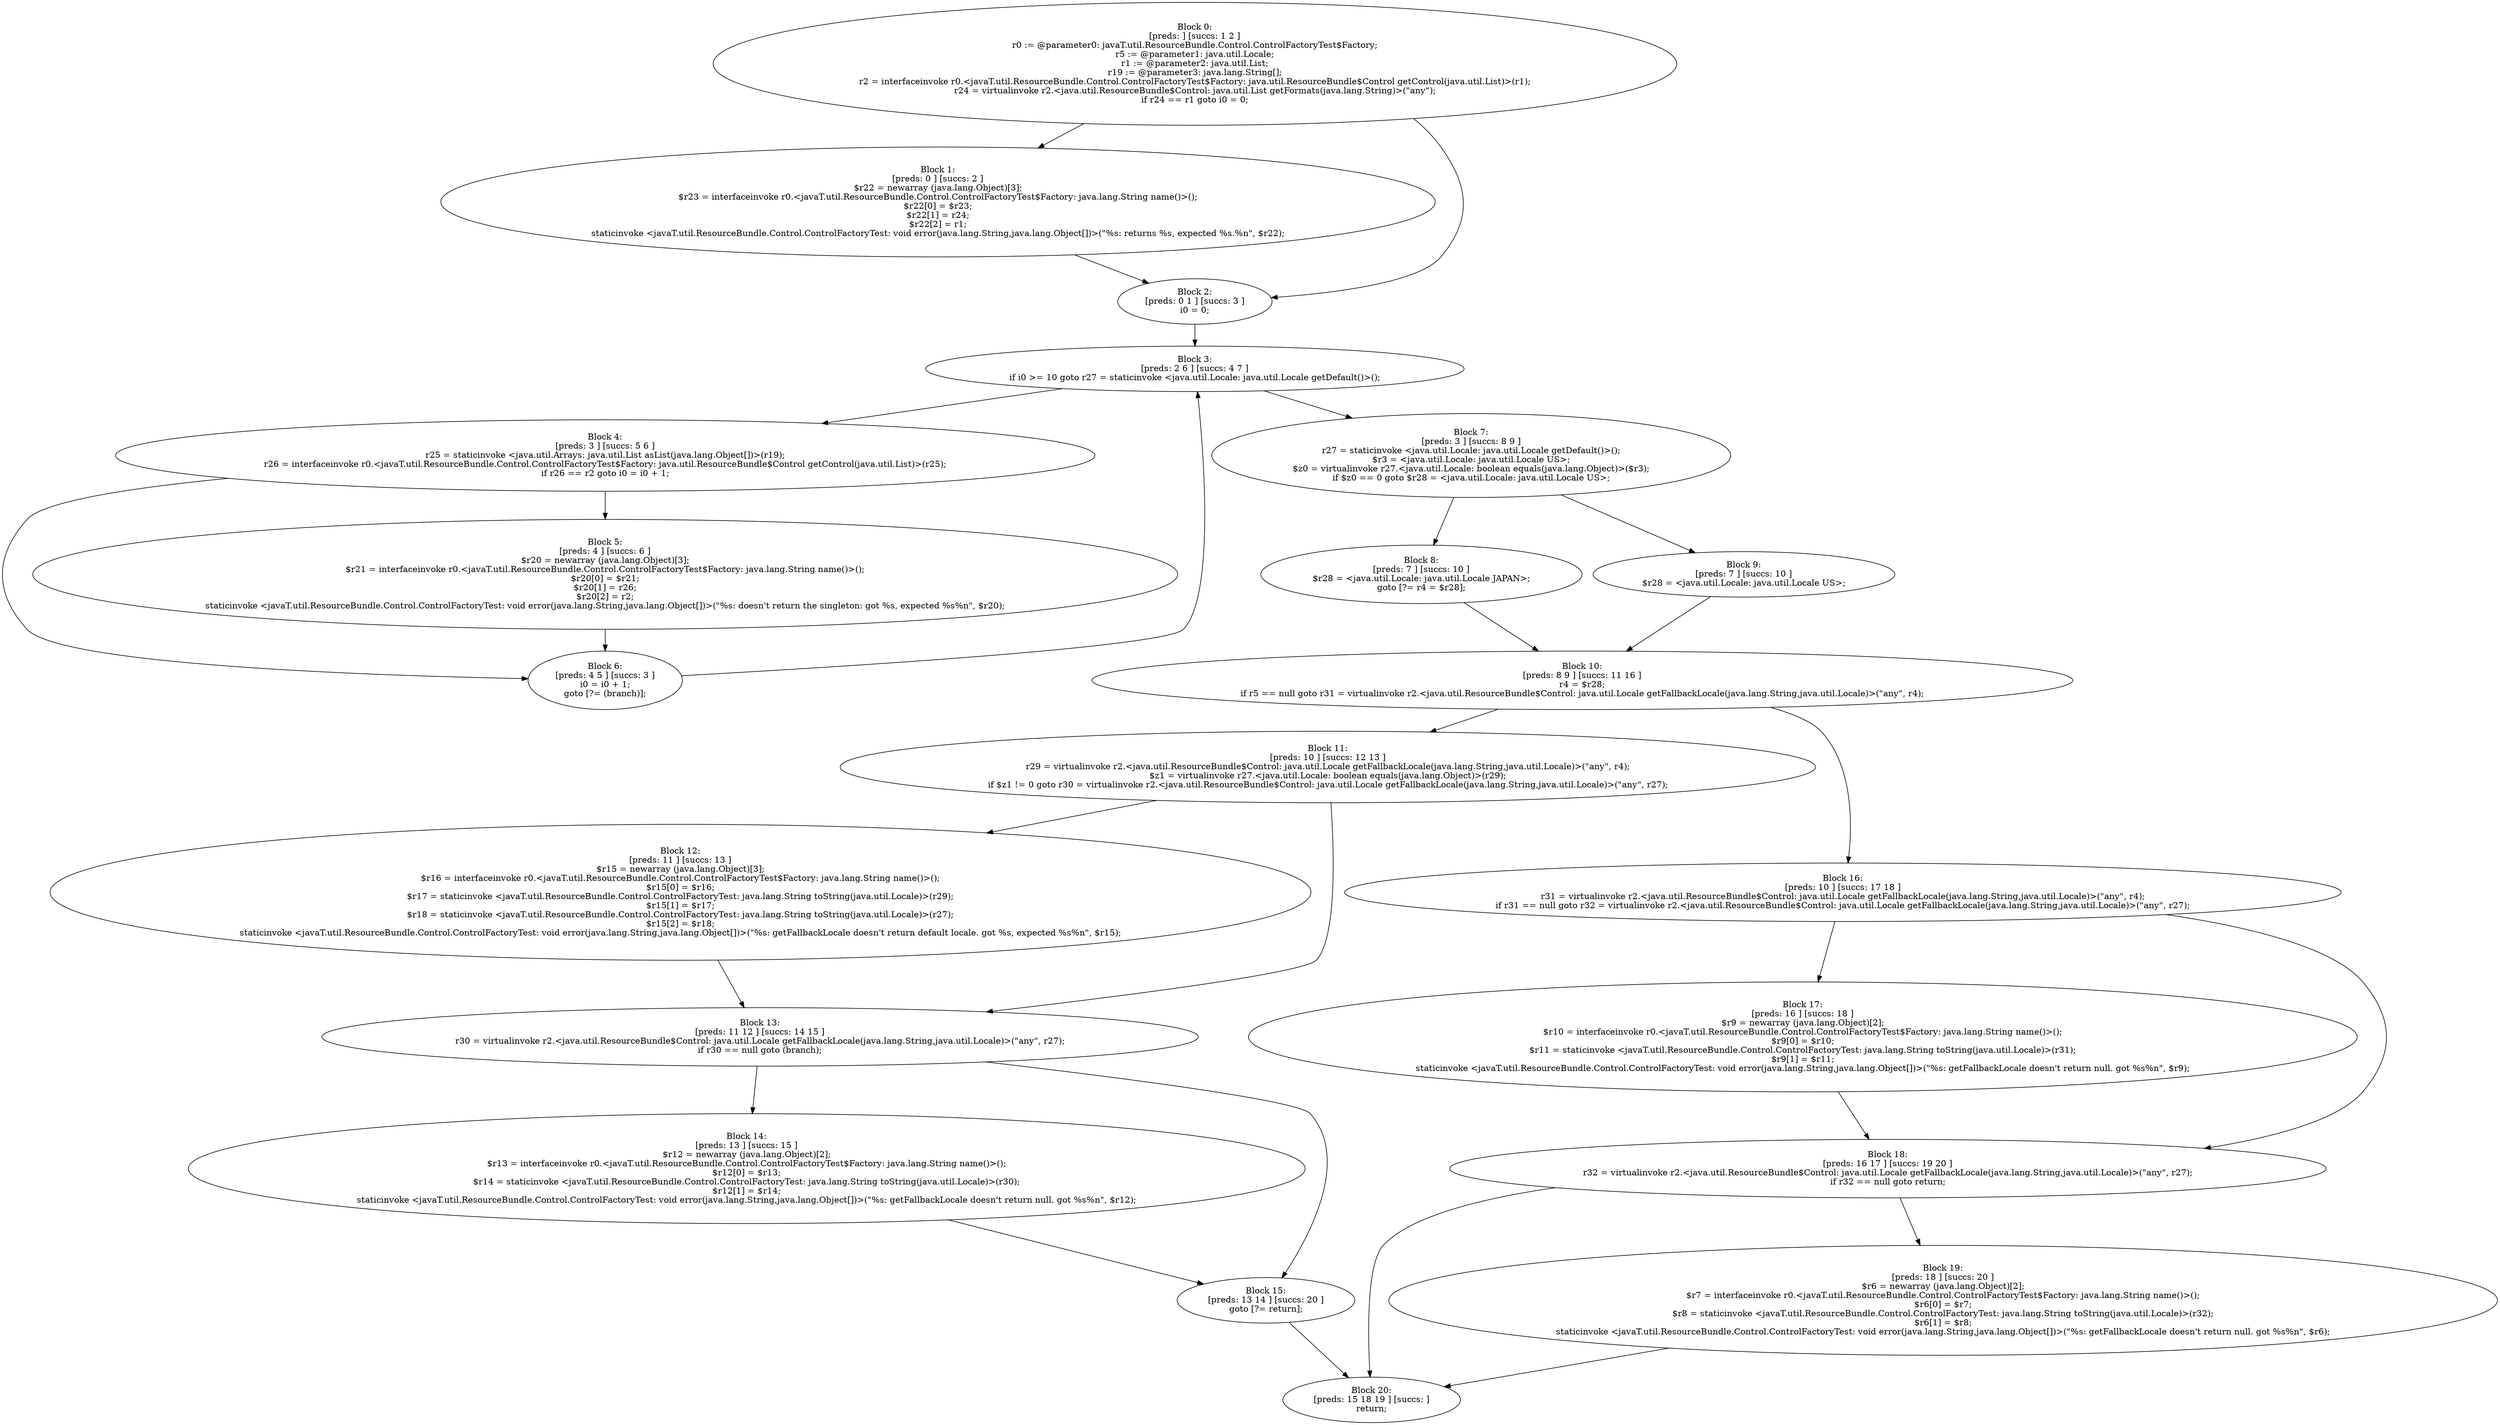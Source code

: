 digraph "unitGraph" {
    "Block 0:
[preds: ] [succs: 1 2 ]
r0 := @parameter0: javaT.util.ResourceBundle.Control.ControlFactoryTest$Factory;
r5 := @parameter1: java.util.Locale;
r1 := @parameter2: java.util.List;
r19 := @parameter3: java.lang.String[];
r2 = interfaceinvoke r0.<javaT.util.ResourceBundle.Control.ControlFactoryTest$Factory: java.util.ResourceBundle$Control getControl(java.util.List)>(r1);
r24 = virtualinvoke r2.<java.util.ResourceBundle$Control: java.util.List getFormats(java.lang.String)>(\"any\");
if r24 == r1 goto i0 = 0;
"
    "Block 1:
[preds: 0 ] [succs: 2 ]
$r22 = newarray (java.lang.Object)[3];
$r23 = interfaceinvoke r0.<javaT.util.ResourceBundle.Control.ControlFactoryTest$Factory: java.lang.String name()>();
$r22[0] = $r23;
$r22[1] = r24;
$r22[2] = r1;
staticinvoke <javaT.util.ResourceBundle.Control.ControlFactoryTest: void error(java.lang.String,java.lang.Object[])>(\"%s: returns %s, expected %s.%n\", $r22);
"
    "Block 2:
[preds: 0 1 ] [succs: 3 ]
i0 = 0;
"
    "Block 3:
[preds: 2 6 ] [succs: 4 7 ]
if i0 >= 10 goto r27 = staticinvoke <java.util.Locale: java.util.Locale getDefault()>();
"
    "Block 4:
[preds: 3 ] [succs: 5 6 ]
r25 = staticinvoke <java.util.Arrays: java.util.List asList(java.lang.Object[])>(r19);
r26 = interfaceinvoke r0.<javaT.util.ResourceBundle.Control.ControlFactoryTest$Factory: java.util.ResourceBundle$Control getControl(java.util.List)>(r25);
if r26 == r2 goto i0 = i0 + 1;
"
    "Block 5:
[preds: 4 ] [succs: 6 ]
$r20 = newarray (java.lang.Object)[3];
$r21 = interfaceinvoke r0.<javaT.util.ResourceBundle.Control.ControlFactoryTest$Factory: java.lang.String name()>();
$r20[0] = $r21;
$r20[1] = r26;
$r20[2] = r2;
staticinvoke <javaT.util.ResourceBundle.Control.ControlFactoryTest: void error(java.lang.String,java.lang.Object[])>(\"%s: doesn\'t return the singleton: got %s, expected %s%n\", $r20);
"
    "Block 6:
[preds: 4 5 ] [succs: 3 ]
i0 = i0 + 1;
goto [?= (branch)];
"
    "Block 7:
[preds: 3 ] [succs: 8 9 ]
r27 = staticinvoke <java.util.Locale: java.util.Locale getDefault()>();
$r3 = <java.util.Locale: java.util.Locale US>;
$z0 = virtualinvoke r27.<java.util.Locale: boolean equals(java.lang.Object)>($r3);
if $z0 == 0 goto $r28 = <java.util.Locale: java.util.Locale US>;
"
    "Block 8:
[preds: 7 ] [succs: 10 ]
$r28 = <java.util.Locale: java.util.Locale JAPAN>;
goto [?= r4 = $r28];
"
    "Block 9:
[preds: 7 ] [succs: 10 ]
$r28 = <java.util.Locale: java.util.Locale US>;
"
    "Block 10:
[preds: 8 9 ] [succs: 11 16 ]
r4 = $r28;
if r5 == null goto r31 = virtualinvoke r2.<java.util.ResourceBundle$Control: java.util.Locale getFallbackLocale(java.lang.String,java.util.Locale)>(\"any\", r4);
"
    "Block 11:
[preds: 10 ] [succs: 12 13 ]
r29 = virtualinvoke r2.<java.util.ResourceBundle$Control: java.util.Locale getFallbackLocale(java.lang.String,java.util.Locale)>(\"any\", r4);
$z1 = virtualinvoke r27.<java.util.Locale: boolean equals(java.lang.Object)>(r29);
if $z1 != 0 goto r30 = virtualinvoke r2.<java.util.ResourceBundle$Control: java.util.Locale getFallbackLocale(java.lang.String,java.util.Locale)>(\"any\", r27);
"
    "Block 12:
[preds: 11 ] [succs: 13 ]
$r15 = newarray (java.lang.Object)[3];
$r16 = interfaceinvoke r0.<javaT.util.ResourceBundle.Control.ControlFactoryTest$Factory: java.lang.String name()>();
$r15[0] = $r16;
$r17 = staticinvoke <javaT.util.ResourceBundle.Control.ControlFactoryTest: java.lang.String toString(java.util.Locale)>(r29);
$r15[1] = $r17;
$r18 = staticinvoke <javaT.util.ResourceBundle.Control.ControlFactoryTest: java.lang.String toString(java.util.Locale)>(r27);
$r15[2] = $r18;
staticinvoke <javaT.util.ResourceBundle.Control.ControlFactoryTest: void error(java.lang.String,java.lang.Object[])>(\"%s: getFallbackLocale doesn\'t return default locale. got %s, expected %s%n\", $r15);
"
    "Block 13:
[preds: 11 12 ] [succs: 14 15 ]
r30 = virtualinvoke r2.<java.util.ResourceBundle$Control: java.util.Locale getFallbackLocale(java.lang.String,java.util.Locale)>(\"any\", r27);
if r30 == null goto (branch);
"
    "Block 14:
[preds: 13 ] [succs: 15 ]
$r12 = newarray (java.lang.Object)[2];
$r13 = interfaceinvoke r0.<javaT.util.ResourceBundle.Control.ControlFactoryTest$Factory: java.lang.String name()>();
$r12[0] = $r13;
$r14 = staticinvoke <javaT.util.ResourceBundle.Control.ControlFactoryTest: java.lang.String toString(java.util.Locale)>(r30);
$r12[1] = $r14;
staticinvoke <javaT.util.ResourceBundle.Control.ControlFactoryTest: void error(java.lang.String,java.lang.Object[])>(\"%s: getFallbackLocale doesn\'t return null. got %s%n\", $r12);
"
    "Block 15:
[preds: 13 14 ] [succs: 20 ]
goto [?= return];
"
    "Block 16:
[preds: 10 ] [succs: 17 18 ]
r31 = virtualinvoke r2.<java.util.ResourceBundle$Control: java.util.Locale getFallbackLocale(java.lang.String,java.util.Locale)>(\"any\", r4);
if r31 == null goto r32 = virtualinvoke r2.<java.util.ResourceBundle$Control: java.util.Locale getFallbackLocale(java.lang.String,java.util.Locale)>(\"any\", r27);
"
    "Block 17:
[preds: 16 ] [succs: 18 ]
$r9 = newarray (java.lang.Object)[2];
$r10 = interfaceinvoke r0.<javaT.util.ResourceBundle.Control.ControlFactoryTest$Factory: java.lang.String name()>();
$r9[0] = $r10;
$r11 = staticinvoke <javaT.util.ResourceBundle.Control.ControlFactoryTest: java.lang.String toString(java.util.Locale)>(r31);
$r9[1] = $r11;
staticinvoke <javaT.util.ResourceBundle.Control.ControlFactoryTest: void error(java.lang.String,java.lang.Object[])>(\"%s: getFallbackLocale doesn\'t return null. got %s%n\", $r9);
"
    "Block 18:
[preds: 16 17 ] [succs: 19 20 ]
r32 = virtualinvoke r2.<java.util.ResourceBundle$Control: java.util.Locale getFallbackLocale(java.lang.String,java.util.Locale)>(\"any\", r27);
if r32 == null goto return;
"
    "Block 19:
[preds: 18 ] [succs: 20 ]
$r6 = newarray (java.lang.Object)[2];
$r7 = interfaceinvoke r0.<javaT.util.ResourceBundle.Control.ControlFactoryTest$Factory: java.lang.String name()>();
$r6[0] = $r7;
$r8 = staticinvoke <javaT.util.ResourceBundle.Control.ControlFactoryTest: java.lang.String toString(java.util.Locale)>(r32);
$r6[1] = $r8;
staticinvoke <javaT.util.ResourceBundle.Control.ControlFactoryTest: void error(java.lang.String,java.lang.Object[])>(\"%s: getFallbackLocale doesn\'t return null. got %s%n\", $r6);
"
    "Block 20:
[preds: 15 18 19 ] [succs: ]
return;
"
    "Block 0:
[preds: ] [succs: 1 2 ]
r0 := @parameter0: javaT.util.ResourceBundle.Control.ControlFactoryTest$Factory;
r5 := @parameter1: java.util.Locale;
r1 := @parameter2: java.util.List;
r19 := @parameter3: java.lang.String[];
r2 = interfaceinvoke r0.<javaT.util.ResourceBundle.Control.ControlFactoryTest$Factory: java.util.ResourceBundle$Control getControl(java.util.List)>(r1);
r24 = virtualinvoke r2.<java.util.ResourceBundle$Control: java.util.List getFormats(java.lang.String)>(\"any\");
if r24 == r1 goto i0 = 0;
"->"Block 1:
[preds: 0 ] [succs: 2 ]
$r22 = newarray (java.lang.Object)[3];
$r23 = interfaceinvoke r0.<javaT.util.ResourceBundle.Control.ControlFactoryTest$Factory: java.lang.String name()>();
$r22[0] = $r23;
$r22[1] = r24;
$r22[2] = r1;
staticinvoke <javaT.util.ResourceBundle.Control.ControlFactoryTest: void error(java.lang.String,java.lang.Object[])>(\"%s: returns %s, expected %s.%n\", $r22);
";
    "Block 0:
[preds: ] [succs: 1 2 ]
r0 := @parameter0: javaT.util.ResourceBundle.Control.ControlFactoryTest$Factory;
r5 := @parameter1: java.util.Locale;
r1 := @parameter2: java.util.List;
r19 := @parameter3: java.lang.String[];
r2 = interfaceinvoke r0.<javaT.util.ResourceBundle.Control.ControlFactoryTest$Factory: java.util.ResourceBundle$Control getControl(java.util.List)>(r1);
r24 = virtualinvoke r2.<java.util.ResourceBundle$Control: java.util.List getFormats(java.lang.String)>(\"any\");
if r24 == r1 goto i0 = 0;
"->"Block 2:
[preds: 0 1 ] [succs: 3 ]
i0 = 0;
";
    "Block 1:
[preds: 0 ] [succs: 2 ]
$r22 = newarray (java.lang.Object)[3];
$r23 = interfaceinvoke r0.<javaT.util.ResourceBundle.Control.ControlFactoryTest$Factory: java.lang.String name()>();
$r22[0] = $r23;
$r22[1] = r24;
$r22[2] = r1;
staticinvoke <javaT.util.ResourceBundle.Control.ControlFactoryTest: void error(java.lang.String,java.lang.Object[])>(\"%s: returns %s, expected %s.%n\", $r22);
"->"Block 2:
[preds: 0 1 ] [succs: 3 ]
i0 = 0;
";
    "Block 2:
[preds: 0 1 ] [succs: 3 ]
i0 = 0;
"->"Block 3:
[preds: 2 6 ] [succs: 4 7 ]
if i0 >= 10 goto r27 = staticinvoke <java.util.Locale: java.util.Locale getDefault()>();
";
    "Block 3:
[preds: 2 6 ] [succs: 4 7 ]
if i0 >= 10 goto r27 = staticinvoke <java.util.Locale: java.util.Locale getDefault()>();
"->"Block 4:
[preds: 3 ] [succs: 5 6 ]
r25 = staticinvoke <java.util.Arrays: java.util.List asList(java.lang.Object[])>(r19);
r26 = interfaceinvoke r0.<javaT.util.ResourceBundle.Control.ControlFactoryTest$Factory: java.util.ResourceBundle$Control getControl(java.util.List)>(r25);
if r26 == r2 goto i0 = i0 + 1;
";
    "Block 3:
[preds: 2 6 ] [succs: 4 7 ]
if i0 >= 10 goto r27 = staticinvoke <java.util.Locale: java.util.Locale getDefault()>();
"->"Block 7:
[preds: 3 ] [succs: 8 9 ]
r27 = staticinvoke <java.util.Locale: java.util.Locale getDefault()>();
$r3 = <java.util.Locale: java.util.Locale US>;
$z0 = virtualinvoke r27.<java.util.Locale: boolean equals(java.lang.Object)>($r3);
if $z0 == 0 goto $r28 = <java.util.Locale: java.util.Locale US>;
";
    "Block 4:
[preds: 3 ] [succs: 5 6 ]
r25 = staticinvoke <java.util.Arrays: java.util.List asList(java.lang.Object[])>(r19);
r26 = interfaceinvoke r0.<javaT.util.ResourceBundle.Control.ControlFactoryTest$Factory: java.util.ResourceBundle$Control getControl(java.util.List)>(r25);
if r26 == r2 goto i0 = i0 + 1;
"->"Block 5:
[preds: 4 ] [succs: 6 ]
$r20 = newarray (java.lang.Object)[3];
$r21 = interfaceinvoke r0.<javaT.util.ResourceBundle.Control.ControlFactoryTest$Factory: java.lang.String name()>();
$r20[0] = $r21;
$r20[1] = r26;
$r20[2] = r2;
staticinvoke <javaT.util.ResourceBundle.Control.ControlFactoryTest: void error(java.lang.String,java.lang.Object[])>(\"%s: doesn\'t return the singleton: got %s, expected %s%n\", $r20);
";
    "Block 4:
[preds: 3 ] [succs: 5 6 ]
r25 = staticinvoke <java.util.Arrays: java.util.List asList(java.lang.Object[])>(r19);
r26 = interfaceinvoke r0.<javaT.util.ResourceBundle.Control.ControlFactoryTest$Factory: java.util.ResourceBundle$Control getControl(java.util.List)>(r25);
if r26 == r2 goto i0 = i0 + 1;
"->"Block 6:
[preds: 4 5 ] [succs: 3 ]
i0 = i0 + 1;
goto [?= (branch)];
";
    "Block 5:
[preds: 4 ] [succs: 6 ]
$r20 = newarray (java.lang.Object)[3];
$r21 = interfaceinvoke r0.<javaT.util.ResourceBundle.Control.ControlFactoryTest$Factory: java.lang.String name()>();
$r20[0] = $r21;
$r20[1] = r26;
$r20[2] = r2;
staticinvoke <javaT.util.ResourceBundle.Control.ControlFactoryTest: void error(java.lang.String,java.lang.Object[])>(\"%s: doesn\'t return the singleton: got %s, expected %s%n\", $r20);
"->"Block 6:
[preds: 4 5 ] [succs: 3 ]
i0 = i0 + 1;
goto [?= (branch)];
";
    "Block 6:
[preds: 4 5 ] [succs: 3 ]
i0 = i0 + 1;
goto [?= (branch)];
"->"Block 3:
[preds: 2 6 ] [succs: 4 7 ]
if i0 >= 10 goto r27 = staticinvoke <java.util.Locale: java.util.Locale getDefault()>();
";
    "Block 7:
[preds: 3 ] [succs: 8 9 ]
r27 = staticinvoke <java.util.Locale: java.util.Locale getDefault()>();
$r3 = <java.util.Locale: java.util.Locale US>;
$z0 = virtualinvoke r27.<java.util.Locale: boolean equals(java.lang.Object)>($r3);
if $z0 == 0 goto $r28 = <java.util.Locale: java.util.Locale US>;
"->"Block 8:
[preds: 7 ] [succs: 10 ]
$r28 = <java.util.Locale: java.util.Locale JAPAN>;
goto [?= r4 = $r28];
";
    "Block 7:
[preds: 3 ] [succs: 8 9 ]
r27 = staticinvoke <java.util.Locale: java.util.Locale getDefault()>();
$r3 = <java.util.Locale: java.util.Locale US>;
$z0 = virtualinvoke r27.<java.util.Locale: boolean equals(java.lang.Object)>($r3);
if $z0 == 0 goto $r28 = <java.util.Locale: java.util.Locale US>;
"->"Block 9:
[preds: 7 ] [succs: 10 ]
$r28 = <java.util.Locale: java.util.Locale US>;
";
    "Block 8:
[preds: 7 ] [succs: 10 ]
$r28 = <java.util.Locale: java.util.Locale JAPAN>;
goto [?= r4 = $r28];
"->"Block 10:
[preds: 8 9 ] [succs: 11 16 ]
r4 = $r28;
if r5 == null goto r31 = virtualinvoke r2.<java.util.ResourceBundle$Control: java.util.Locale getFallbackLocale(java.lang.String,java.util.Locale)>(\"any\", r4);
";
    "Block 9:
[preds: 7 ] [succs: 10 ]
$r28 = <java.util.Locale: java.util.Locale US>;
"->"Block 10:
[preds: 8 9 ] [succs: 11 16 ]
r4 = $r28;
if r5 == null goto r31 = virtualinvoke r2.<java.util.ResourceBundle$Control: java.util.Locale getFallbackLocale(java.lang.String,java.util.Locale)>(\"any\", r4);
";
    "Block 10:
[preds: 8 9 ] [succs: 11 16 ]
r4 = $r28;
if r5 == null goto r31 = virtualinvoke r2.<java.util.ResourceBundle$Control: java.util.Locale getFallbackLocale(java.lang.String,java.util.Locale)>(\"any\", r4);
"->"Block 11:
[preds: 10 ] [succs: 12 13 ]
r29 = virtualinvoke r2.<java.util.ResourceBundle$Control: java.util.Locale getFallbackLocale(java.lang.String,java.util.Locale)>(\"any\", r4);
$z1 = virtualinvoke r27.<java.util.Locale: boolean equals(java.lang.Object)>(r29);
if $z1 != 0 goto r30 = virtualinvoke r2.<java.util.ResourceBundle$Control: java.util.Locale getFallbackLocale(java.lang.String,java.util.Locale)>(\"any\", r27);
";
    "Block 10:
[preds: 8 9 ] [succs: 11 16 ]
r4 = $r28;
if r5 == null goto r31 = virtualinvoke r2.<java.util.ResourceBundle$Control: java.util.Locale getFallbackLocale(java.lang.String,java.util.Locale)>(\"any\", r4);
"->"Block 16:
[preds: 10 ] [succs: 17 18 ]
r31 = virtualinvoke r2.<java.util.ResourceBundle$Control: java.util.Locale getFallbackLocale(java.lang.String,java.util.Locale)>(\"any\", r4);
if r31 == null goto r32 = virtualinvoke r2.<java.util.ResourceBundle$Control: java.util.Locale getFallbackLocale(java.lang.String,java.util.Locale)>(\"any\", r27);
";
    "Block 11:
[preds: 10 ] [succs: 12 13 ]
r29 = virtualinvoke r2.<java.util.ResourceBundle$Control: java.util.Locale getFallbackLocale(java.lang.String,java.util.Locale)>(\"any\", r4);
$z1 = virtualinvoke r27.<java.util.Locale: boolean equals(java.lang.Object)>(r29);
if $z1 != 0 goto r30 = virtualinvoke r2.<java.util.ResourceBundle$Control: java.util.Locale getFallbackLocale(java.lang.String,java.util.Locale)>(\"any\", r27);
"->"Block 12:
[preds: 11 ] [succs: 13 ]
$r15 = newarray (java.lang.Object)[3];
$r16 = interfaceinvoke r0.<javaT.util.ResourceBundle.Control.ControlFactoryTest$Factory: java.lang.String name()>();
$r15[0] = $r16;
$r17 = staticinvoke <javaT.util.ResourceBundle.Control.ControlFactoryTest: java.lang.String toString(java.util.Locale)>(r29);
$r15[1] = $r17;
$r18 = staticinvoke <javaT.util.ResourceBundle.Control.ControlFactoryTest: java.lang.String toString(java.util.Locale)>(r27);
$r15[2] = $r18;
staticinvoke <javaT.util.ResourceBundle.Control.ControlFactoryTest: void error(java.lang.String,java.lang.Object[])>(\"%s: getFallbackLocale doesn\'t return default locale. got %s, expected %s%n\", $r15);
";
    "Block 11:
[preds: 10 ] [succs: 12 13 ]
r29 = virtualinvoke r2.<java.util.ResourceBundle$Control: java.util.Locale getFallbackLocale(java.lang.String,java.util.Locale)>(\"any\", r4);
$z1 = virtualinvoke r27.<java.util.Locale: boolean equals(java.lang.Object)>(r29);
if $z1 != 0 goto r30 = virtualinvoke r2.<java.util.ResourceBundle$Control: java.util.Locale getFallbackLocale(java.lang.String,java.util.Locale)>(\"any\", r27);
"->"Block 13:
[preds: 11 12 ] [succs: 14 15 ]
r30 = virtualinvoke r2.<java.util.ResourceBundle$Control: java.util.Locale getFallbackLocale(java.lang.String,java.util.Locale)>(\"any\", r27);
if r30 == null goto (branch);
";
    "Block 12:
[preds: 11 ] [succs: 13 ]
$r15 = newarray (java.lang.Object)[3];
$r16 = interfaceinvoke r0.<javaT.util.ResourceBundle.Control.ControlFactoryTest$Factory: java.lang.String name()>();
$r15[0] = $r16;
$r17 = staticinvoke <javaT.util.ResourceBundle.Control.ControlFactoryTest: java.lang.String toString(java.util.Locale)>(r29);
$r15[1] = $r17;
$r18 = staticinvoke <javaT.util.ResourceBundle.Control.ControlFactoryTest: java.lang.String toString(java.util.Locale)>(r27);
$r15[2] = $r18;
staticinvoke <javaT.util.ResourceBundle.Control.ControlFactoryTest: void error(java.lang.String,java.lang.Object[])>(\"%s: getFallbackLocale doesn\'t return default locale. got %s, expected %s%n\", $r15);
"->"Block 13:
[preds: 11 12 ] [succs: 14 15 ]
r30 = virtualinvoke r2.<java.util.ResourceBundle$Control: java.util.Locale getFallbackLocale(java.lang.String,java.util.Locale)>(\"any\", r27);
if r30 == null goto (branch);
";
    "Block 13:
[preds: 11 12 ] [succs: 14 15 ]
r30 = virtualinvoke r2.<java.util.ResourceBundle$Control: java.util.Locale getFallbackLocale(java.lang.String,java.util.Locale)>(\"any\", r27);
if r30 == null goto (branch);
"->"Block 14:
[preds: 13 ] [succs: 15 ]
$r12 = newarray (java.lang.Object)[2];
$r13 = interfaceinvoke r0.<javaT.util.ResourceBundle.Control.ControlFactoryTest$Factory: java.lang.String name()>();
$r12[0] = $r13;
$r14 = staticinvoke <javaT.util.ResourceBundle.Control.ControlFactoryTest: java.lang.String toString(java.util.Locale)>(r30);
$r12[1] = $r14;
staticinvoke <javaT.util.ResourceBundle.Control.ControlFactoryTest: void error(java.lang.String,java.lang.Object[])>(\"%s: getFallbackLocale doesn\'t return null. got %s%n\", $r12);
";
    "Block 13:
[preds: 11 12 ] [succs: 14 15 ]
r30 = virtualinvoke r2.<java.util.ResourceBundle$Control: java.util.Locale getFallbackLocale(java.lang.String,java.util.Locale)>(\"any\", r27);
if r30 == null goto (branch);
"->"Block 15:
[preds: 13 14 ] [succs: 20 ]
goto [?= return];
";
    "Block 14:
[preds: 13 ] [succs: 15 ]
$r12 = newarray (java.lang.Object)[2];
$r13 = interfaceinvoke r0.<javaT.util.ResourceBundle.Control.ControlFactoryTest$Factory: java.lang.String name()>();
$r12[0] = $r13;
$r14 = staticinvoke <javaT.util.ResourceBundle.Control.ControlFactoryTest: java.lang.String toString(java.util.Locale)>(r30);
$r12[1] = $r14;
staticinvoke <javaT.util.ResourceBundle.Control.ControlFactoryTest: void error(java.lang.String,java.lang.Object[])>(\"%s: getFallbackLocale doesn\'t return null. got %s%n\", $r12);
"->"Block 15:
[preds: 13 14 ] [succs: 20 ]
goto [?= return];
";
    "Block 15:
[preds: 13 14 ] [succs: 20 ]
goto [?= return];
"->"Block 20:
[preds: 15 18 19 ] [succs: ]
return;
";
    "Block 16:
[preds: 10 ] [succs: 17 18 ]
r31 = virtualinvoke r2.<java.util.ResourceBundle$Control: java.util.Locale getFallbackLocale(java.lang.String,java.util.Locale)>(\"any\", r4);
if r31 == null goto r32 = virtualinvoke r2.<java.util.ResourceBundle$Control: java.util.Locale getFallbackLocale(java.lang.String,java.util.Locale)>(\"any\", r27);
"->"Block 17:
[preds: 16 ] [succs: 18 ]
$r9 = newarray (java.lang.Object)[2];
$r10 = interfaceinvoke r0.<javaT.util.ResourceBundle.Control.ControlFactoryTest$Factory: java.lang.String name()>();
$r9[0] = $r10;
$r11 = staticinvoke <javaT.util.ResourceBundle.Control.ControlFactoryTest: java.lang.String toString(java.util.Locale)>(r31);
$r9[1] = $r11;
staticinvoke <javaT.util.ResourceBundle.Control.ControlFactoryTest: void error(java.lang.String,java.lang.Object[])>(\"%s: getFallbackLocale doesn\'t return null. got %s%n\", $r9);
";
    "Block 16:
[preds: 10 ] [succs: 17 18 ]
r31 = virtualinvoke r2.<java.util.ResourceBundle$Control: java.util.Locale getFallbackLocale(java.lang.String,java.util.Locale)>(\"any\", r4);
if r31 == null goto r32 = virtualinvoke r2.<java.util.ResourceBundle$Control: java.util.Locale getFallbackLocale(java.lang.String,java.util.Locale)>(\"any\", r27);
"->"Block 18:
[preds: 16 17 ] [succs: 19 20 ]
r32 = virtualinvoke r2.<java.util.ResourceBundle$Control: java.util.Locale getFallbackLocale(java.lang.String,java.util.Locale)>(\"any\", r27);
if r32 == null goto return;
";
    "Block 17:
[preds: 16 ] [succs: 18 ]
$r9 = newarray (java.lang.Object)[2];
$r10 = interfaceinvoke r0.<javaT.util.ResourceBundle.Control.ControlFactoryTest$Factory: java.lang.String name()>();
$r9[0] = $r10;
$r11 = staticinvoke <javaT.util.ResourceBundle.Control.ControlFactoryTest: java.lang.String toString(java.util.Locale)>(r31);
$r9[1] = $r11;
staticinvoke <javaT.util.ResourceBundle.Control.ControlFactoryTest: void error(java.lang.String,java.lang.Object[])>(\"%s: getFallbackLocale doesn\'t return null. got %s%n\", $r9);
"->"Block 18:
[preds: 16 17 ] [succs: 19 20 ]
r32 = virtualinvoke r2.<java.util.ResourceBundle$Control: java.util.Locale getFallbackLocale(java.lang.String,java.util.Locale)>(\"any\", r27);
if r32 == null goto return;
";
    "Block 18:
[preds: 16 17 ] [succs: 19 20 ]
r32 = virtualinvoke r2.<java.util.ResourceBundle$Control: java.util.Locale getFallbackLocale(java.lang.String,java.util.Locale)>(\"any\", r27);
if r32 == null goto return;
"->"Block 19:
[preds: 18 ] [succs: 20 ]
$r6 = newarray (java.lang.Object)[2];
$r7 = interfaceinvoke r0.<javaT.util.ResourceBundle.Control.ControlFactoryTest$Factory: java.lang.String name()>();
$r6[0] = $r7;
$r8 = staticinvoke <javaT.util.ResourceBundle.Control.ControlFactoryTest: java.lang.String toString(java.util.Locale)>(r32);
$r6[1] = $r8;
staticinvoke <javaT.util.ResourceBundle.Control.ControlFactoryTest: void error(java.lang.String,java.lang.Object[])>(\"%s: getFallbackLocale doesn\'t return null. got %s%n\", $r6);
";
    "Block 18:
[preds: 16 17 ] [succs: 19 20 ]
r32 = virtualinvoke r2.<java.util.ResourceBundle$Control: java.util.Locale getFallbackLocale(java.lang.String,java.util.Locale)>(\"any\", r27);
if r32 == null goto return;
"->"Block 20:
[preds: 15 18 19 ] [succs: ]
return;
";
    "Block 19:
[preds: 18 ] [succs: 20 ]
$r6 = newarray (java.lang.Object)[2];
$r7 = interfaceinvoke r0.<javaT.util.ResourceBundle.Control.ControlFactoryTest$Factory: java.lang.String name()>();
$r6[0] = $r7;
$r8 = staticinvoke <javaT.util.ResourceBundle.Control.ControlFactoryTest: java.lang.String toString(java.util.Locale)>(r32);
$r6[1] = $r8;
staticinvoke <javaT.util.ResourceBundle.Control.ControlFactoryTest: void error(java.lang.String,java.lang.Object[])>(\"%s: getFallbackLocale doesn\'t return null. got %s%n\", $r6);
"->"Block 20:
[preds: 15 18 19 ] [succs: ]
return;
";
}
